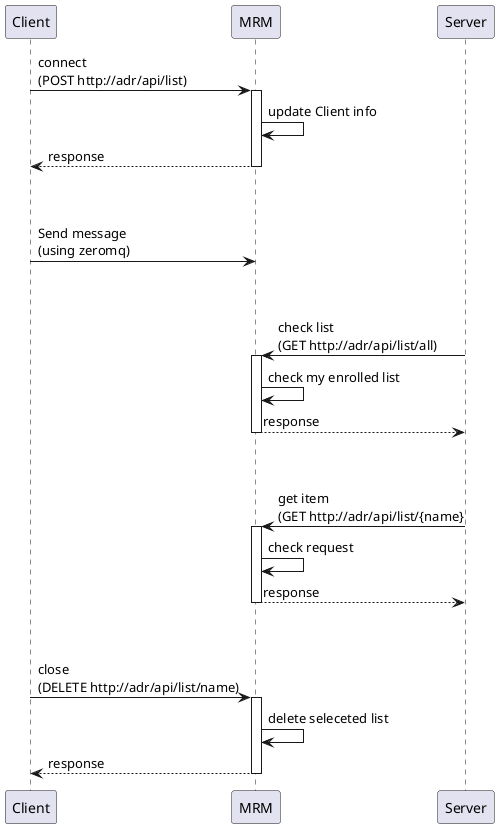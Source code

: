 @startuml Connect

Client -> MRM: connect \n(POST http://adr/api/list)
activate MRM
MRM -> MRM : update Client info
return response

||45||

Client -> MRM: Send message \n(using zeromq)

||45||

Server -> MRM: check list \n(GET http://adr/api/list/all)
activate MRM
MRM -> MRM : check my enrolled list
return response

||45||

Server -> MRM: get item \n(GET http://adr/api/list/{name}
activate MRM
MRM -> MRM : check request
return response

||45||

Client -> MRM: close \n(DELETE http://adr/api/list/name)
activate MRM
MRM -> MRM : delete seleceted list
return response

@enduml